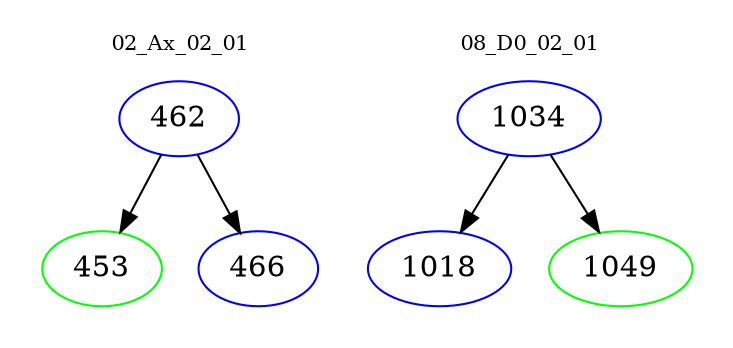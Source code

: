 digraph{
subgraph cluster_0 {
color = white
label = "02_Ax_02_01";
fontsize=10;
T0_462 [label="462", color="blue"]
T0_462 -> T0_453 [color="black"]
T0_453 [label="453", color="green"]
T0_462 -> T0_466 [color="black"]
T0_466 [label="466", color="blue"]
}
subgraph cluster_1 {
color = white
label = "08_D0_02_01";
fontsize=10;
T1_1034 [label="1034", color="blue"]
T1_1034 -> T1_1018 [color="black"]
T1_1018 [label="1018", color="blue"]
T1_1034 -> T1_1049 [color="black"]
T1_1049 [label="1049", color="green"]
}
}
